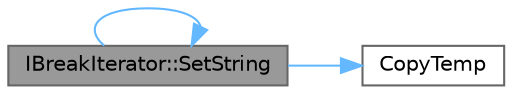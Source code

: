 digraph "IBreakIterator::SetString"
{
 // INTERACTIVE_SVG=YES
 // LATEX_PDF_SIZE
  bgcolor="transparent";
  edge [fontname=Helvetica,fontsize=10,labelfontname=Helvetica,labelfontsize=10];
  node [fontname=Helvetica,fontsize=10,shape=box,height=0.2,width=0.4];
  rankdir="LR";
  Node1 [id="Node000001",label="IBreakIterator::SetString",height=0.2,width=0.4,color="gray40", fillcolor="grey60", style="filled", fontcolor="black",tooltip=" "];
  Node1 -> Node2 [id="edge1_Node000001_Node000002",color="steelblue1",style="solid",tooltip=" "];
  Node2 [id="Node000002",label="CopyTemp",height=0.2,width=0.4,color="grey40", fillcolor="white", style="filled",URL="$d4/d24/UnrealTemplate_8h.html#a92a792818d36648fdd3330e4ad4529e5",tooltip="CopyTemp will enforce the creation of a prvalue which can bind to rvalue reference parameters."];
  Node1 -> Node1 [id="edge2_Node000001_Node000001",color="steelblue1",style="solid",tooltip=" "];
}
